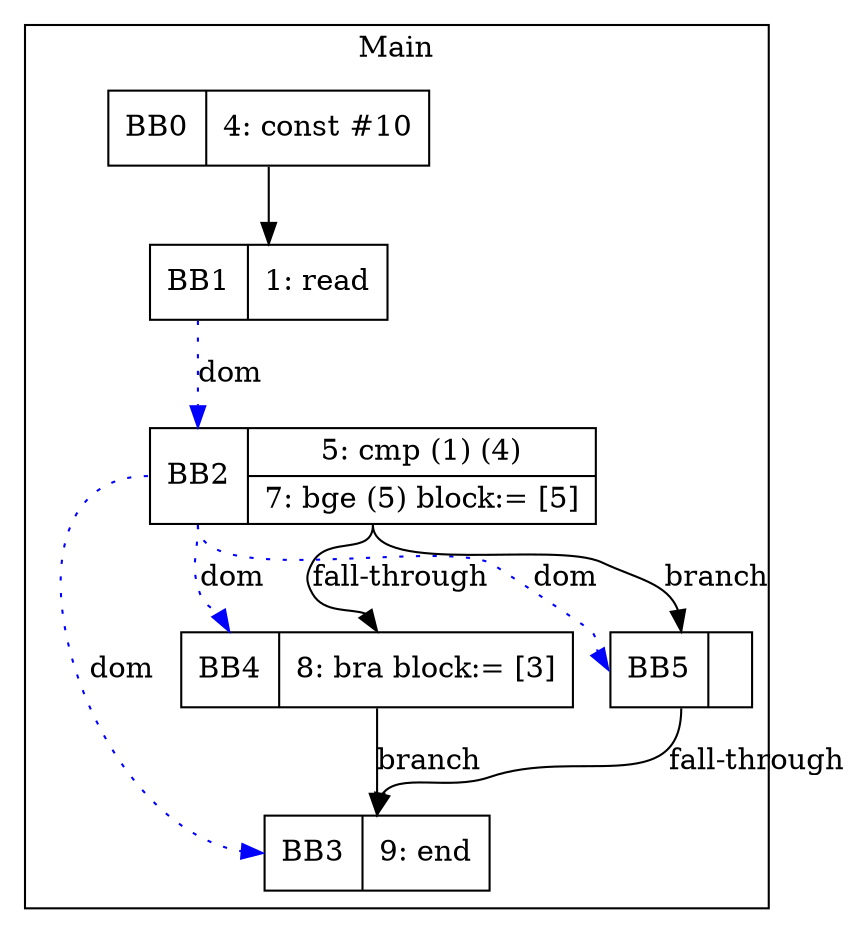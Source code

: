 digraph G {
node [shape=record];
subgraph cluster_main{
label = "Main";
BB0 [shape=record, label="<b>BB0|{4: const #10}"];
BB1 [shape=record, label="<b>BB1|{1: read}"];
BB2 [shape=record, label="<b>BB2|{5: cmp (1) (4)|7: bge (5) block:= [5]}"];
BB3 [shape=record, label="<b>BB3|{9: end}"];
BB4 [shape=record, label="<b>BB4|{8: bra block:= [3]}"];
BB5 [shape=record, label="<b>BB5|}"];
}
BB0:s -> BB1:n ;
BB2:b -> BB3:b [color=blue, style=dotted, label="dom"];
BB2:b -> BB4:b [color=blue, style=dotted, label="dom"];
BB1:b -> BB2:b [color=blue, style=dotted, label="dom"];
BB2:b -> BB5:b [color=blue, style=dotted, label="dom"];
BB2:s -> BB5:n [label="branch"];
BB4:s -> BB3:n [label="branch"];
BB5:s -> BB3:n [label="fall-through"];
BB2:s -> BB4:n [label="fall-through"];
}
